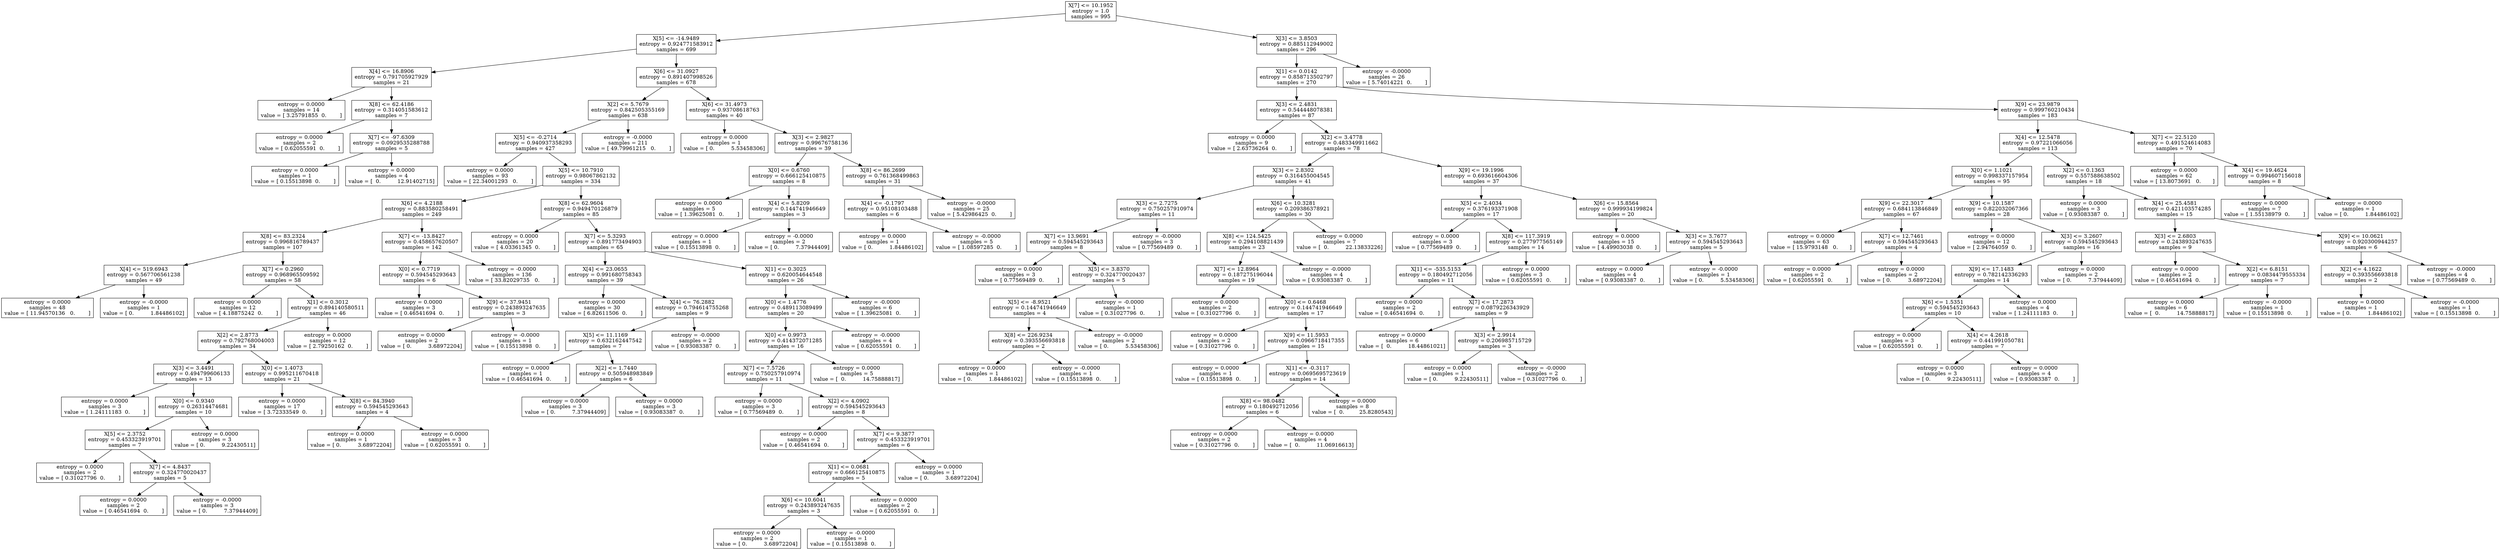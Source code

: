 digraph Tree {
0 [label="X[7] <= 10.1952\nentropy = 1.0\nsamples = 995", shape="box"] ;
1 [label="X[5] <= -14.9489\nentropy = 0.924771583912\nsamples = 699", shape="box"] ;
0 -> 1 ;
2 [label="X[4] <= 16.8906\nentropy = 0.791705927929\nsamples = 21", shape="box"] ;
1 -> 2 ;
3 [label="entropy = 0.0000\nsamples = 14\nvalue = [ 3.25791855  0.        ]", shape="box"] ;
2 -> 3 ;
4 [label="X[8] <= 62.4186\nentropy = 0.314051583612\nsamples = 7", shape="box"] ;
2 -> 4 ;
5 [label="entropy = 0.0000\nsamples = 2\nvalue = [ 0.62055591  0.        ]", shape="box"] ;
4 -> 5 ;
6 [label="X[7] <= -97.6309\nentropy = 0.0929535288788\nsamples = 5", shape="box"] ;
4 -> 6 ;
7 [label="entropy = 0.0000\nsamples = 1\nvalue = [ 0.15513898  0.        ]", shape="box"] ;
6 -> 7 ;
8 [label="entropy = 0.0000\nsamples = 4\nvalue = [  0.          12.91402715]", shape="box"] ;
6 -> 8 ;
9 [label="X[6] <= 31.0927\nentropy = 0.891407998526\nsamples = 678", shape="box"] ;
1 -> 9 ;
10 [label="X[2] <= 5.7679\nentropy = 0.842505355169\nsamples = 638", shape="box"] ;
9 -> 10 ;
11 [label="X[5] <= -0.2714\nentropy = 0.940937358293\nsamples = 427", shape="box"] ;
10 -> 11 ;
12 [label="entropy = 0.0000\nsamples = 93\nvalue = [ 22.34001293   0.        ]", shape="box"] ;
11 -> 12 ;
13 [label="X[5] <= 10.7910\nentropy = 0.98067862132\nsamples = 334", shape="box"] ;
11 -> 13 ;
14 [label="X[6] <= 4.2188\nentropy = 0.883580258491\nsamples = 249", shape="box"] ;
13 -> 14 ;
15 [label="X[8] <= 83.2324\nentropy = 0.996816789437\nsamples = 107", shape="box"] ;
14 -> 15 ;
16 [label="X[4] <= 519.6943\nentropy = 0.567706561238\nsamples = 49", shape="box"] ;
15 -> 16 ;
17 [label="entropy = 0.0000\nsamples = 48\nvalue = [ 11.94570136   0.        ]", shape="box"] ;
16 -> 17 ;
18 [label="entropy = -0.0000\nsamples = 1\nvalue = [ 0.          1.84486102]", shape="box"] ;
16 -> 18 ;
19 [label="X[7] <= 0.2960\nentropy = 0.968965509592\nsamples = 58", shape="box"] ;
15 -> 19 ;
20 [label="entropy = 0.0000\nsamples = 12\nvalue = [ 4.18875242  0.        ]", shape="box"] ;
19 -> 20 ;
21 [label="X[1] <= 0.3012\nentropy = 0.894140580511\nsamples = 46", shape="box"] ;
19 -> 21 ;
22 [label="X[2] <= 2.8773\nentropy = 0.792768004003\nsamples = 34", shape="box"] ;
21 -> 22 ;
23 [label="X[3] <= 3.4491\nentropy = 0.494799606133\nsamples = 13", shape="box"] ;
22 -> 23 ;
24 [label="entropy = 0.0000\nsamples = 3\nvalue = [ 1.24111183  0.        ]", shape="box"] ;
23 -> 24 ;
25 [label="X[0] <= 0.9340\nentropy = 0.26314474681\nsamples = 10", shape="box"] ;
23 -> 25 ;
26 [label="X[5] <= 2.3752\nentropy = 0.453323919701\nsamples = 7", shape="box"] ;
25 -> 26 ;
27 [label="entropy = 0.0000\nsamples = 2\nvalue = [ 0.31027796  0.        ]", shape="box"] ;
26 -> 27 ;
28 [label="X[7] <= 4.8437\nentropy = 0.324770020437\nsamples = 5", shape="box"] ;
26 -> 28 ;
29 [label="entropy = 0.0000\nsamples = 2\nvalue = [ 0.46541694  0.        ]", shape="box"] ;
28 -> 29 ;
30 [label="entropy = -0.0000\nsamples = 3\nvalue = [ 0.          7.37944409]", shape="box"] ;
28 -> 30 ;
31 [label="entropy = 0.0000\nsamples = 3\nvalue = [ 0.          9.22430511]", shape="box"] ;
25 -> 31 ;
32 [label="X[0] <= 1.4073\nentropy = 0.995211670418\nsamples = 21", shape="box"] ;
22 -> 32 ;
33 [label="entropy = 0.0000\nsamples = 17\nvalue = [ 3.72333549  0.        ]", shape="box"] ;
32 -> 33 ;
34 [label="X[8] <= 84.3940\nentropy = 0.594545293643\nsamples = 4", shape="box"] ;
32 -> 34 ;
35 [label="entropy = 0.0000\nsamples = 1\nvalue = [ 0.          3.68972204]", shape="box"] ;
34 -> 35 ;
36 [label="entropy = 0.0000\nsamples = 3\nvalue = [ 0.62055591  0.        ]", shape="box"] ;
34 -> 36 ;
37 [label="entropy = 0.0000\nsamples = 12\nvalue = [ 2.79250162  0.        ]", shape="box"] ;
21 -> 37 ;
38 [label="X[7] <= -13.8427\nentropy = 0.458657620507\nsamples = 142", shape="box"] ;
14 -> 38 ;
39 [label="X[0] <= 0.7719\nentropy = 0.594545293643\nsamples = 6", shape="box"] ;
38 -> 39 ;
40 [label="entropy = 0.0000\nsamples = 3\nvalue = [ 0.46541694  0.        ]", shape="box"] ;
39 -> 40 ;
41 [label="X[9] <= 37.9451\nentropy = 0.243893247635\nsamples = 3", shape="box"] ;
39 -> 41 ;
42 [label="entropy = 0.0000\nsamples = 2\nvalue = [ 0.          3.68972204]", shape="box"] ;
41 -> 42 ;
43 [label="entropy = -0.0000\nsamples = 1\nvalue = [ 0.15513898  0.        ]", shape="box"] ;
41 -> 43 ;
44 [label="entropy = -0.0000\nsamples = 136\nvalue = [ 33.82029735   0.        ]", shape="box"] ;
38 -> 44 ;
45 [label="X[8] <= 62.9604\nentropy = 0.949470126879\nsamples = 85", shape="box"] ;
13 -> 45 ;
46 [label="entropy = 0.0000\nsamples = 20\nvalue = [ 4.03361345  0.        ]", shape="box"] ;
45 -> 46 ;
47 [label="X[7] <= 5.3293\nentropy = 0.891773494903\nsamples = 65", shape="box"] ;
45 -> 47 ;
48 [label="X[4] <= 23.0655\nentropy = 0.991680758343\nsamples = 39", shape="box"] ;
47 -> 48 ;
49 [label="entropy = 0.0000\nsamples = 30\nvalue = [ 6.82611506  0.        ]", shape="box"] ;
48 -> 49 ;
50 [label="X[4] <= 76.2882\nentropy = 0.794614755268\nsamples = 9", shape="box"] ;
48 -> 50 ;
51 [label="X[5] <= 11.1169\nentropy = 0.632162447542\nsamples = 7", shape="box"] ;
50 -> 51 ;
52 [label="entropy = 0.0000\nsamples = 1\nvalue = [ 0.46541694  0.        ]", shape="box"] ;
51 -> 52 ;
53 [label="X[2] <= 1.7440\nentropy = 0.505948983849\nsamples = 6", shape="box"] ;
51 -> 53 ;
54 [label="entropy = 0.0000\nsamples = 3\nvalue = [ 0.          7.37944409]", shape="box"] ;
53 -> 54 ;
55 [label="entropy = 0.0000\nsamples = 3\nvalue = [ 0.93083387  0.        ]", shape="box"] ;
53 -> 55 ;
56 [label="entropy = -0.0000\nsamples = 2\nvalue = [ 0.93083387  0.        ]", shape="box"] ;
50 -> 56 ;
57 [label="X[1] <= 0.3025\nentropy = 0.620054644548\nsamples = 26", shape="box"] ;
47 -> 57 ;
58 [label="X[0] <= 1.4776\nentropy = 0.489113089499\nsamples = 20", shape="box"] ;
57 -> 58 ;
59 [label="X[0] <= 0.9973\nentropy = 0.414372071285\nsamples = 16", shape="box"] ;
58 -> 59 ;
60 [label="X[7] <= 7.5726\nentropy = 0.750257910974\nsamples = 11", shape="box"] ;
59 -> 60 ;
61 [label="entropy = 0.0000\nsamples = 3\nvalue = [ 0.77569489  0.        ]", shape="box"] ;
60 -> 61 ;
62 [label="X[2] <= 4.0902\nentropy = 0.594545293643\nsamples = 8", shape="box"] ;
60 -> 62 ;
63 [label="entropy = 0.0000\nsamples = 2\nvalue = [ 0.46541694  0.        ]", shape="box"] ;
62 -> 63 ;
64 [label="X[7] <= 9.3877\nentropy = 0.453323919701\nsamples = 6", shape="box"] ;
62 -> 64 ;
65 [label="X[1] <= 0.0681\nentropy = 0.666125410875\nsamples = 5", shape="box"] ;
64 -> 65 ;
66 [label="X[6] <= 10.6041\nentropy = 0.243893247635\nsamples = 3", shape="box"] ;
65 -> 66 ;
67 [label="entropy = 0.0000\nsamples = 2\nvalue = [ 0.          3.68972204]", shape="box"] ;
66 -> 67 ;
68 [label="entropy = -0.0000\nsamples = 1\nvalue = [ 0.15513898  0.        ]", shape="box"] ;
66 -> 68 ;
69 [label="entropy = 0.0000\nsamples = 2\nvalue = [ 0.62055591  0.        ]", shape="box"] ;
65 -> 69 ;
70 [label="entropy = 0.0000\nsamples = 1\nvalue = [ 0.          3.68972204]", shape="box"] ;
64 -> 70 ;
71 [label="entropy = 0.0000\nsamples = 5\nvalue = [  0.          14.75888817]", shape="box"] ;
59 -> 71 ;
72 [label="entropy = -0.0000\nsamples = 4\nvalue = [ 0.62055591  0.        ]", shape="box"] ;
58 -> 72 ;
73 [label="entropy = -0.0000\nsamples = 6\nvalue = [ 1.39625081  0.        ]", shape="box"] ;
57 -> 73 ;
74 [label="entropy = -0.0000\nsamples = 211\nvalue = [ 49.79961215   0.        ]", shape="box"] ;
10 -> 74 ;
75 [label="X[6] <= 31.4973\nentropy = 0.93708618763\nsamples = 40", shape="box"] ;
9 -> 75 ;
76 [label="entropy = 0.0000\nsamples = 1\nvalue = [ 0.          5.53458306]", shape="box"] ;
75 -> 76 ;
77 [label="X[3] <= 2.9827\nentropy = 0.99676758136\nsamples = 39", shape="box"] ;
75 -> 77 ;
78 [label="X[0] <= 0.6760\nentropy = 0.666125410875\nsamples = 8", shape="box"] ;
77 -> 78 ;
79 [label="entropy = 0.0000\nsamples = 5\nvalue = [ 1.39625081  0.        ]", shape="box"] ;
78 -> 79 ;
80 [label="X[4] <= 5.8209\nentropy = 0.144741946649\nsamples = 3", shape="box"] ;
78 -> 80 ;
81 [label="entropy = 0.0000\nsamples = 1\nvalue = [ 0.15513898  0.        ]", shape="box"] ;
80 -> 81 ;
82 [label="entropy = -0.0000\nsamples = 2\nvalue = [ 0.          7.37944409]", shape="box"] ;
80 -> 82 ;
83 [label="X[8] <= 86.2699\nentropy = 0.761368499863\nsamples = 31", shape="box"] ;
77 -> 83 ;
84 [label="X[4] <= -0.1797\nentropy = 0.95108103488\nsamples = 6", shape="box"] ;
83 -> 84 ;
85 [label="entropy = 0.0000\nsamples = 1\nvalue = [ 0.          1.84486102]", shape="box"] ;
84 -> 85 ;
86 [label="entropy = -0.0000\nsamples = 5\nvalue = [ 1.08597285  0.        ]", shape="box"] ;
84 -> 86 ;
87 [label="entropy = -0.0000\nsamples = 25\nvalue = [ 5.42986425  0.        ]", shape="box"] ;
83 -> 87 ;
88 [label="X[3] <= 3.8503\nentropy = 0.885112949002\nsamples = 296", shape="box"] ;
0 -> 88 ;
89 [label="X[1] <= 0.0142\nentropy = 0.858713502797\nsamples = 270", shape="box"] ;
88 -> 89 ;
90 [label="X[3] <= 2.4831\nentropy = 0.544448078381\nsamples = 87", shape="box"] ;
89 -> 90 ;
91 [label="entropy = 0.0000\nsamples = 9\nvalue = [ 2.63736264  0.        ]", shape="box"] ;
90 -> 91 ;
92 [label="X[2] <= 3.4778\nentropy = 0.483349911662\nsamples = 78", shape="box"] ;
90 -> 92 ;
93 [label="X[3] <= 2.8302\nentropy = 0.316455004545\nsamples = 41", shape="box"] ;
92 -> 93 ;
94 [label="X[3] <= 2.7275\nentropy = 0.750257910974\nsamples = 11", shape="box"] ;
93 -> 94 ;
95 [label="X[7] <= 13.9691\nentropy = 0.594545293643\nsamples = 8", shape="box"] ;
94 -> 95 ;
96 [label="entropy = 0.0000\nsamples = 3\nvalue = [ 0.77569489  0.        ]", shape="box"] ;
95 -> 96 ;
97 [label="X[5] <= 3.8370\nentropy = 0.324770020437\nsamples = 5", shape="box"] ;
95 -> 97 ;
98 [label="X[5] <= -8.9521\nentropy = 0.144741946649\nsamples = 4", shape="box"] ;
97 -> 98 ;
99 [label="X[8] <= 226.9234\nentropy = 0.393556693818\nsamples = 2", shape="box"] ;
98 -> 99 ;
100 [label="entropy = 0.0000\nsamples = 1\nvalue = [ 0.          1.84486102]", shape="box"] ;
99 -> 100 ;
101 [label="entropy = -0.0000\nsamples = 1\nvalue = [ 0.15513898  0.        ]", shape="box"] ;
99 -> 101 ;
102 [label="entropy = -0.0000\nsamples = 2\nvalue = [ 0.          5.53458306]", shape="box"] ;
98 -> 102 ;
103 [label="entropy = -0.0000\nsamples = 1\nvalue = [ 0.31027796  0.        ]", shape="box"] ;
97 -> 103 ;
104 [label="entropy = -0.0000\nsamples = 3\nvalue = [ 0.77569489  0.        ]", shape="box"] ;
94 -> 104 ;
105 [label="X[6] <= 10.3281\nentropy = 0.209386378921\nsamples = 30", shape="box"] ;
93 -> 105 ;
106 [label="X[8] <= 124.5425\nentropy = 0.294108821439\nsamples = 23", shape="box"] ;
105 -> 106 ;
107 [label="X[7] <= 12.8964\nentropy = 0.187275196044\nsamples = 19", shape="box"] ;
106 -> 107 ;
108 [label="entropy = 0.0000\nsamples = 2\nvalue = [ 0.31027796  0.        ]", shape="box"] ;
107 -> 108 ;
109 [label="X[0] <= 0.6468\nentropy = 0.144741946649\nsamples = 17", shape="box"] ;
107 -> 109 ;
110 [label="entropy = 0.0000\nsamples = 2\nvalue = [ 0.31027796  0.        ]", shape="box"] ;
109 -> 110 ;
111 [label="X[9] <= 11.5953\nentropy = 0.0966718417355\nsamples = 15", shape="box"] ;
109 -> 111 ;
112 [label="entropy = 0.0000\nsamples = 1\nvalue = [ 0.15513898  0.        ]", shape="box"] ;
111 -> 112 ;
113 [label="X[1] <= -0.3117\nentropy = 0.0695695723619\nsamples = 14", shape="box"] ;
111 -> 113 ;
114 [label="X[8] <= 98.0482\nentropy = 0.180492712056\nsamples = 6", shape="box"] ;
113 -> 114 ;
115 [label="entropy = 0.0000\nsamples = 2\nvalue = [ 0.31027796  0.        ]", shape="box"] ;
114 -> 115 ;
116 [label="entropy = 0.0000\nsamples = 4\nvalue = [  0.          11.06916613]", shape="box"] ;
114 -> 116 ;
117 [label="entropy = 0.0000\nsamples = 8\nvalue = [  0.         25.8280543]", shape="box"] ;
113 -> 117 ;
118 [label="entropy = -0.0000\nsamples = 4\nvalue = [ 0.93083387  0.        ]", shape="box"] ;
106 -> 118 ;
119 [label="entropy = 0.0000\nsamples = 7\nvalue = [  0.          22.13833226]", shape="box"] ;
105 -> 119 ;
120 [label="X[9] <= 19.1996\nentropy = 0.693616604306\nsamples = 37", shape="box"] ;
92 -> 120 ;
121 [label="X[5] <= 2.4034\nentropy = 0.376193371908\nsamples = 17", shape="box"] ;
120 -> 121 ;
122 [label="entropy = 0.0000\nsamples = 3\nvalue = [ 0.77569489  0.        ]", shape="box"] ;
121 -> 122 ;
123 [label="X[8] <= 117.3919\nentropy = 0.277977565149\nsamples = 14", shape="box"] ;
121 -> 123 ;
124 [label="X[1] <= -535.5153\nentropy = 0.180492712056\nsamples = 11", shape="box"] ;
123 -> 124 ;
125 [label="entropy = 0.0000\nsamples = 2\nvalue = [ 0.46541694  0.        ]", shape="box"] ;
124 -> 125 ;
126 [label="X[7] <= 17.2873\nentropy = 0.0879226343929\nsamples = 9", shape="box"] ;
124 -> 126 ;
127 [label="entropy = 0.0000\nsamples = 6\nvalue = [  0.          18.44861021]", shape="box"] ;
126 -> 127 ;
128 [label="X[3] <= 2.9914\nentropy = 0.206985715729\nsamples = 3", shape="box"] ;
126 -> 128 ;
129 [label="entropy = 0.0000\nsamples = 1\nvalue = [ 0.          9.22430511]", shape="box"] ;
128 -> 129 ;
130 [label="entropy = -0.0000\nsamples = 2\nvalue = [ 0.31027796  0.        ]", shape="box"] ;
128 -> 130 ;
131 [label="entropy = 0.0000\nsamples = 3\nvalue = [ 0.62055591  0.        ]", shape="box"] ;
123 -> 131 ;
132 [label="X[6] <= 15.8564\nentropy = 0.999934199824\nsamples = 20", shape="box"] ;
120 -> 132 ;
133 [label="entropy = 0.0000\nsamples = 15\nvalue = [ 4.49903038  0.        ]", shape="box"] ;
132 -> 133 ;
134 [label="X[3] <= 3.7677\nentropy = 0.594545293643\nsamples = 5", shape="box"] ;
132 -> 134 ;
135 [label="entropy = 0.0000\nsamples = 4\nvalue = [ 0.93083387  0.        ]", shape="box"] ;
134 -> 135 ;
136 [label="entropy = -0.0000\nsamples = 1\nvalue = [ 0.          5.53458306]", shape="box"] ;
134 -> 136 ;
137 [label="X[9] <= 23.9879\nentropy = 0.999760210434\nsamples = 183", shape="box"] ;
89 -> 137 ;
138 [label="X[4] <= 12.5478\nentropy = 0.97221066056\nsamples = 113", shape="box"] ;
137 -> 138 ;
139 [label="X[0] <= 1.1021\nentropy = 0.998337157954\nsamples = 95", shape="box"] ;
138 -> 139 ;
140 [label="X[9] <= 22.3017\nentropy = 0.684113846849\nsamples = 67", shape="box"] ;
139 -> 140 ;
141 [label="entropy = 0.0000\nsamples = 63\nvalue = [ 15.9793148   0.       ]", shape="box"] ;
140 -> 141 ;
142 [label="X[7] <= 12.7461\nentropy = 0.594545293643\nsamples = 4", shape="box"] ;
140 -> 142 ;
143 [label="entropy = 0.0000\nsamples = 2\nvalue = [ 0.62055591  0.        ]", shape="box"] ;
142 -> 143 ;
144 [label="entropy = 0.0000\nsamples = 2\nvalue = [ 0.          3.68972204]", shape="box"] ;
142 -> 144 ;
145 [label="X[9] <= 10.1587\nentropy = 0.822032067366\nsamples = 28", shape="box"] ;
139 -> 145 ;
146 [label="entropy = 0.0000\nsamples = 12\nvalue = [ 2.94764059  0.        ]", shape="box"] ;
145 -> 146 ;
147 [label="X[3] <= 3.2607\nentropy = 0.594545293643\nsamples = 16", shape="box"] ;
145 -> 147 ;
148 [label="X[9] <= 17.1483\nentropy = 0.782142336293\nsamples = 14", shape="box"] ;
147 -> 148 ;
149 [label="X[6] <= 1.5351\nentropy = 0.594545293643\nsamples = 10", shape="box"] ;
148 -> 149 ;
150 [label="entropy = 0.0000\nsamples = 3\nvalue = [ 0.62055591  0.        ]", shape="box"] ;
149 -> 150 ;
151 [label="X[4] <= 4.2618\nentropy = 0.441991050781\nsamples = 7", shape="box"] ;
149 -> 151 ;
152 [label="entropy = 0.0000\nsamples = 3\nvalue = [ 0.          9.22430511]", shape="box"] ;
151 -> 152 ;
153 [label="entropy = 0.0000\nsamples = 4\nvalue = [ 0.93083387  0.        ]", shape="box"] ;
151 -> 153 ;
154 [label="entropy = 0.0000\nsamples = 4\nvalue = [ 1.24111183  0.        ]", shape="box"] ;
148 -> 154 ;
155 [label="entropy = 0.0000\nsamples = 2\nvalue = [ 0.          7.37944409]", shape="box"] ;
147 -> 155 ;
156 [label="X[2] <= 0.1363\nentropy = 0.557588638502\nsamples = 18", shape="box"] ;
138 -> 156 ;
157 [label="entropy = 0.0000\nsamples = 3\nvalue = [ 0.93083387  0.        ]", shape="box"] ;
156 -> 157 ;
158 [label="X[4] <= 25.4581\nentropy = 0.421103574285\nsamples = 15", shape="box"] ;
156 -> 158 ;
159 [label="X[3] <= 2.6803\nentropy = 0.243893247635\nsamples = 9", shape="box"] ;
158 -> 159 ;
160 [label="entropy = 0.0000\nsamples = 2\nvalue = [ 0.46541694  0.        ]", shape="box"] ;
159 -> 160 ;
161 [label="X[2] <= 6.8151\nentropy = 0.0834479555334\nsamples = 7", shape="box"] ;
159 -> 161 ;
162 [label="entropy = 0.0000\nsamples = 6\nvalue = [  0.          14.75888817]", shape="box"] ;
161 -> 162 ;
163 [label="entropy = -0.0000\nsamples = 1\nvalue = [ 0.15513898  0.        ]", shape="box"] ;
161 -> 163 ;
164 [label="X[9] <= 10.0621\nentropy = 0.920300944257\nsamples = 6", shape="box"] ;
158 -> 164 ;
165 [label="X[2] <= 4.1622\nentropy = 0.393556693818\nsamples = 2", shape="box"] ;
164 -> 165 ;
166 [label="entropy = 0.0000\nsamples = 1\nvalue = [ 0.          1.84486102]", shape="box"] ;
165 -> 166 ;
167 [label="entropy = -0.0000\nsamples = 1\nvalue = [ 0.15513898  0.        ]", shape="box"] ;
165 -> 167 ;
168 [label="entropy = -0.0000\nsamples = 4\nvalue = [ 0.77569489  0.        ]", shape="box"] ;
164 -> 168 ;
169 [label="X[7] <= 22.5120\nentropy = 0.491524614083\nsamples = 70", shape="box"] ;
137 -> 169 ;
170 [label="entropy = 0.0000\nsamples = 62\nvalue = [ 13.8073691   0.       ]", shape="box"] ;
169 -> 170 ;
171 [label="X[4] <= 19.4624\nentropy = 0.994607156018\nsamples = 8", shape="box"] ;
169 -> 171 ;
172 [label="entropy = 0.0000\nsamples = 7\nvalue = [ 1.55138979  0.        ]", shape="box"] ;
171 -> 172 ;
173 [label="entropy = 0.0000\nsamples = 1\nvalue = [ 0.          1.84486102]", shape="box"] ;
171 -> 173 ;
174 [label="entropy = -0.0000\nsamples = 26\nvalue = [ 5.74014221  0.        ]", shape="box"] ;
88 -> 174 ;
}